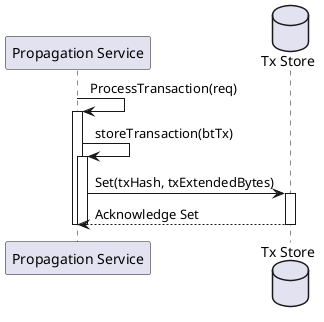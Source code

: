@startuml
participant "Propagation Service" as Propagation
database "Tx Store" as TxStore

Propagation -> Propagation : ProcessTransaction(req)
activate Propagation

Propagation -> Propagation : storeTransaction(btTx)
activate Propagation

Propagation -> TxStore : Set(txHash, txExtendedBytes)
activate TxStore

TxStore --> Propagation : Acknowledge Set
deactivate TxStore

deactivate Propagation
deactivate Propagation
@enduml
